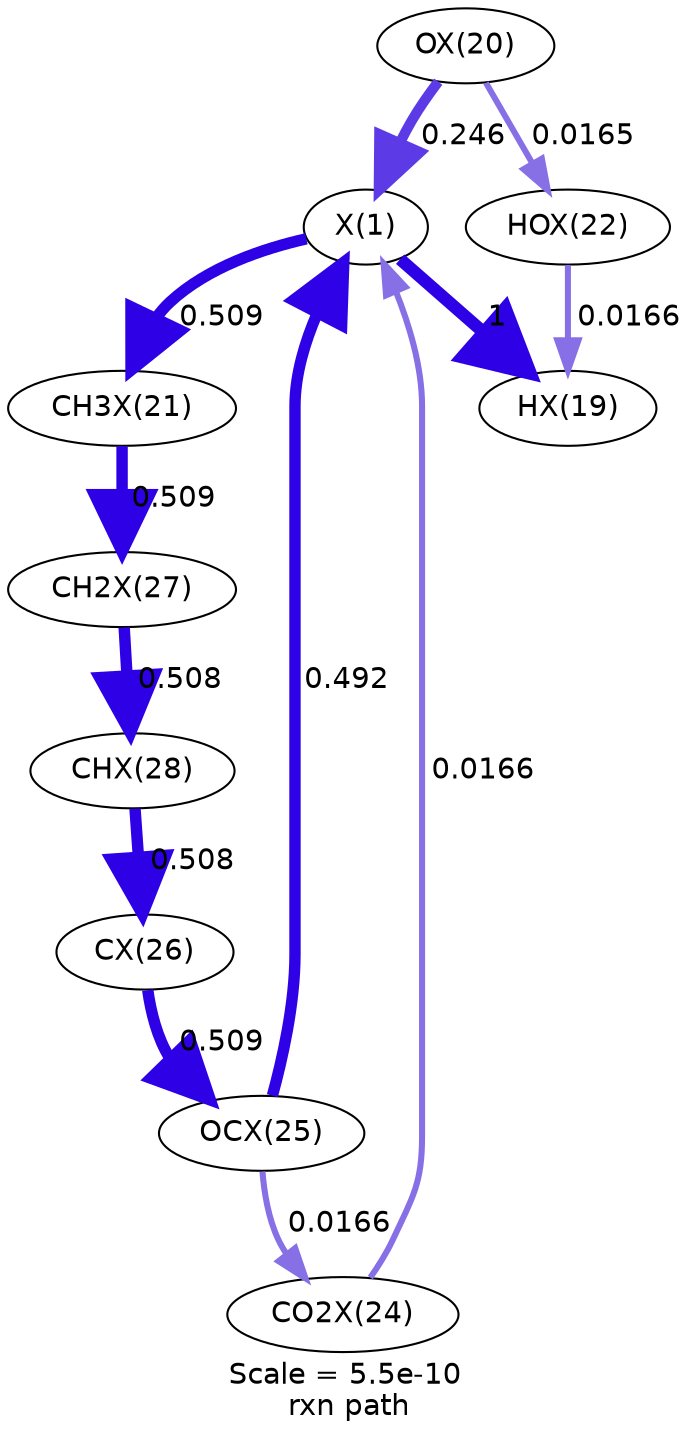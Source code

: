 digraph reaction_paths {
center=1;
s22 -> s20[fontname="Helvetica", style="setlinewidth(4.94)", arrowsize=2.47, color="0.7, 0.746, 0.9"
, label=" 0.246"];
s20 -> s21[fontname="Helvetica", style="setlinewidth(6)", arrowsize=3, color="0.7, 1.5, 0.9"
, label=" 1"];
s20 -> s23[fontname="Helvetica", style="setlinewidth(5.49)", arrowsize=2.74, color="0.7, 1.01, 0.9"
, label=" 0.509"];
s26 -> s20[fontname="Helvetica", style="setlinewidth(2.91)", arrowsize=1.45, color="0.7, 0.517, 0.9"
, label=" 0.0166"];
s27 -> s20[fontname="Helvetica", style="setlinewidth(5.46)", arrowsize=2.73, color="0.7, 0.992, 0.9"
, label=" 0.492"];
s22 -> s24[fontname="Helvetica", style="setlinewidth(2.9)", arrowsize=1.45, color="0.7, 0.517, 0.9"
, label=" 0.0165"];
s24 -> s21[fontname="Helvetica", style="setlinewidth(2.9)", arrowsize=1.45, color="0.7, 0.517, 0.9"
, label=" 0.0166"];
s23 -> s29[fontname="Helvetica", style="setlinewidth(5.49)", arrowsize=2.74, color="0.7, 1.01, 0.9"
, label=" 0.509"];
s27 -> s26[fontname="Helvetica", style="setlinewidth(2.91)", arrowsize=1.45, color="0.7, 0.517, 0.9"
, label=" 0.0166"];
s28 -> s27[fontname="Helvetica", style="setlinewidth(5.49)", arrowsize=2.74, color="0.7, 1.01, 0.9"
, label=" 0.509"];
s30 -> s28[fontname="Helvetica", style="setlinewidth(5.49)", arrowsize=2.74, color="0.7, 1.01, 0.9"
, label=" 0.508"];
s29 -> s30[fontname="Helvetica", style="setlinewidth(5.49)", arrowsize=2.74, color="0.7, 1.01, 0.9"
, label=" 0.508"];
s20 [ fontname="Helvetica", label="X(1)"];
s21 [ fontname="Helvetica", label="HX(19)"];
s22 [ fontname="Helvetica", label="OX(20)"];
s23 [ fontname="Helvetica", label="CH3X(21)"];
s24 [ fontname="Helvetica", label="HOX(22)"];
s26 [ fontname="Helvetica", label="CO2X(24)"];
s27 [ fontname="Helvetica", label="OCX(25)"];
s28 [ fontname="Helvetica", label="CX(26)"];
s29 [ fontname="Helvetica", label="CH2X(27)"];
s30 [ fontname="Helvetica", label="CHX(28)"];
 label = "Scale = 5.5e-10\l rxn path";
 fontname = "Helvetica";
}
